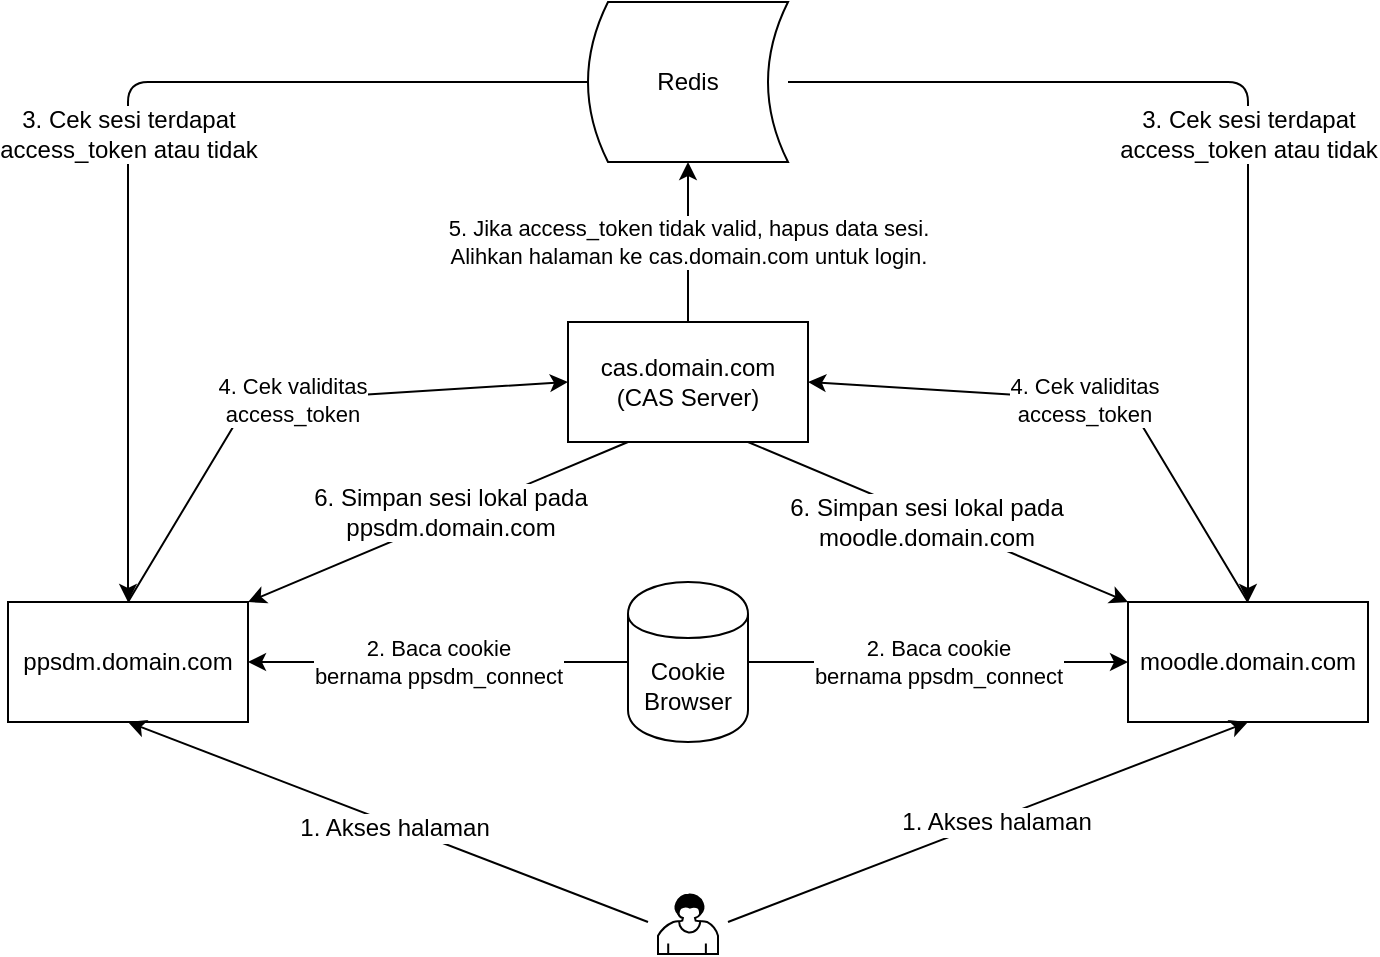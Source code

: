 <mxfile version="12.5.6" type="github">
  <diagram id="2MfJWiws-Kci31_PDs6C" name="Page-1">
    <mxGraphModel dx="946" dy="526" grid="1" gridSize="10" guides="1" tooltips="1" connect="1" arrows="1" fold="1" page="1" pageScale="1" pageWidth="850" pageHeight="1100" math="0" shadow="0">
      <root>
        <mxCell id="0"/>
        <mxCell id="1" parent="0"/>
        <mxCell id="9glC96ykaSKt2d4-Tw0H-1" value="" style="shape=mxgraph.bpmn.user_task;html=1;outlineConnect=0;" parent="1" vertex="1">
          <mxGeometry x="365" y="486" width="30" height="30" as="geometry"/>
        </mxCell>
        <mxCell id="9glC96ykaSKt2d4-Tw0H-3" value="ppsdm.domain.com" style="rounded=0;whiteSpace=wrap;html=1;" parent="1" vertex="1">
          <mxGeometry x="40" y="340" width="120" height="60" as="geometry"/>
        </mxCell>
        <mxCell id="9glC96ykaSKt2d4-Tw0H-4" value="moodle.domain.com" style="rounded=0;whiteSpace=wrap;html=1;" parent="1" vertex="1">
          <mxGeometry x="600" y="340" width="120" height="60" as="geometry"/>
        </mxCell>
        <mxCell id="9glC96ykaSKt2d4-Tw0H-5" value="cas.domain.com&lt;br&gt;(CAS Server)" style="rounded=0;whiteSpace=wrap;html=1;" parent="1" vertex="1">
          <mxGeometry x="320" y="200" width="120" height="60" as="geometry"/>
        </mxCell>
        <mxCell id="9glC96ykaSKt2d4-Tw0H-6" value="Cookie Browser" style="shape=cylinder;whiteSpace=wrap;html=1;boundedLbl=1;backgroundOutline=1;" parent="1" vertex="1">
          <mxGeometry x="350" y="330" width="60" height="80" as="geometry"/>
        </mxCell>
        <mxCell id="9glC96ykaSKt2d4-Tw0H-7" value="" style="endArrow=classic;html=1;entryX=0.5;entryY=1;entryDx=0;entryDy=0;endFill=1;" parent="1" target="9glC96ykaSKt2d4-Tw0H-3" edge="1">
          <mxGeometry width="50" height="50" relative="1" as="geometry">
            <mxPoint x="360" y="500" as="sourcePoint"/>
            <mxPoint x="170" y="530" as="targetPoint"/>
          </mxGeometry>
        </mxCell>
        <mxCell id="9glC96ykaSKt2d4-Tw0H-8" value="1. Akses halaman" style="text;html=1;align=center;verticalAlign=middle;resizable=0;points=[];labelBackgroundColor=#ffffff;" parent="9glC96ykaSKt2d4-Tw0H-7" vertex="1" connectable="0">
          <mxGeometry x="-0.026" y="1" relative="1" as="geometry">
            <mxPoint as="offset"/>
          </mxGeometry>
        </mxCell>
        <mxCell id="9glC96ykaSKt2d4-Tw0H-9" value="" style="endArrow=none;html=1;exitX=0.5;exitY=1;exitDx=0;exitDy=0;verticalAlign=bottom;startArrow=classic;startFill=1;" parent="1" source="9glC96ykaSKt2d4-Tw0H-4" edge="1">
          <mxGeometry width="50" height="50" relative="1" as="geometry">
            <mxPoint x="620" y="550" as="sourcePoint"/>
            <mxPoint x="400" y="500" as="targetPoint"/>
          </mxGeometry>
        </mxCell>
        <mxCell id="9glC96ykaSKt2d4-Tw0H-10" value="1. Akses halaman" style="text;html=1;align=center;verticalAlign=middle;resizable=0;points=[];labelBackgroundColor=#ffffff;" parent="9glC96ykaSKt2d4-Tw0H-9" vertex="1" connectable="0">
          <mxGeometry x="-0.026" y="1" relative="1" as="geometry">
            <mxPoint as="offset"/>
          </mxGeometry>
        </mxCell>
        <mxCell id="9glC96ykaSKt2d4-Tw0H-12" value="Redis" style="shape=dataStorage;whiteSpace=wrap;html=1;" parent="1" vertex="1">
          <mxGeometry x="330" y="40" width="100" height="80" as="geometry"/>
        </mxCell>
        <mxCell id="9glC96ykaSKt2d4-Tw0H-13" value="2. Baca cookie&lt;br&gt;bernama ppsdm_connect" style="endArrow=classic;html=1;exitX=0;exitY=0.5;exitDx=0;exitDy=0;entryX=1;entryY=0.5;entryDx=0;entryDy=0;labelPosition=center;verticalLabelPosition=middle;align=center;verticalAlign=middle;" parent="1" source="9glC96ykaSKt2d4-Tw0H-6" target="9glC96ykaSKt2d4-Tw0H-3" edge="1">
          <mxGeometry width="50" height="50" relative="1" as="geometry">
            <mxPoint x="120" y="580" as="sourcePoint"/>
            <mxPoint x="170" y="530" as="targetPoint"/>
          </mxGeometry>
        </mxCell>
        <mxCell id="9glC96ykaSKt2d4-Tw0H-14" value="" style="endArrow=classic;html=1;exitX=0;exitY=0.5;exitDx=0;exitDy=0;entryX=0.5;entryY=0;entryDx=0;entryDy=0;" parent="1" source="9glC96ykaSKt2d4-Tw0H-12" target="9glC96ykaSKt2d4-Tw0H-3" edge="1">
          <mxGeometry width="50" height="50" relative="1" as="geometry">
            <mxPoint x="40" y="580" as="sourcePoint"/>
            <mxPoint x="90" y="530" as="targetPoint"/>
            <Array as="points">
              <mxPoint x="100" y="80"/>
            </Array>
          </mxGeometry>
        </mxCell>
        <mxCell id="9glC96ykaSKt2d4-Tw0H-15" value="3. Cek sesi terdapat&lt;br&gt;access_token atau tidak" style="text;html=1;align=center;verticalAlign=middle;resizable=0;points=[];labelBackgroundColor=#ffffff;" parent="9glC96ykaSKt2d4-Tw0H-14" vertex="1" connectable="0">
          <mxGeometry x="-0.061" y="26" relative="1" as="geometry">
            <mxPoint x="-26" y="26" as="offset"/>
          </mxGeometry>
        </mxCell>
        <mxCell id="9glC96ykaSKt2d4-Tw0H-16" value="" style="endArrow=classic;html=1;entryX=0.5;entryY=0;entryDx=0;entryDy=0;" parent="1" target="9glC96ykaSKt2d4-Tw0H-4" edge="1">
          <mxGeometry width="50" height="50" relative="1" as="geometry">
            <mxPoint x="430" y="80" as="sourcePoint"/>
            <mxPoint x="110" y="350" as="targetPoint"/>
            <Array as="points">
              <mxPoint x="660" y="80"/>
            </Array>
          </mxGeometry>
        </mxCell>
        <mxCell id="9glC96ykaSKt2d4-Tw0H-17" value="3. Cek sesi terdapat&lt;br&gt;access_token atau tidak" style="text;html=1;align=center;verticalAlign=middle;resizable=0;points=[];labelBackgroundColor=#ffffff;" parent="9glC96ykaSKt2d4-Tw0H-16" vertex="1" connectable="0">
          <mxGeometry x="-0.061" y="26" relative="1" as="geometry">
            <mxPoint x="-26" y="26" as="offset"/>
          </mxGeometry>
        </mxCell>
        <mxCell id="9glC96ykaSKt2d4-Tw0H-18" value="2. Baca cookie&lt;br&gt;bernama ppsdm_connect" style="endArrow=classic;html=1;exitX=1;exitY=0.5;exitDx=0;exitDy=0;entryX=0;entryY=0.5;entryDx=0;entryDy=0;labelPosition=center;verticalLabelPosition=middle;align=center;verticalAlign=middle;" parent="1" source="9glC96ykaSKt2d4-Tw0H-6" target="9glC96ykaSKt2d4-Tw0H-4" edge="1">
          <mxGeometry width="50" height="50" relative="1" as="geometry">
            <mxPoint x="360" y="380" as="sourcePoint"/>
            <mxPoint x="170" y="380" as="targetPoint"/>
          </mxGeometry>
        </mxCell>
        <mxCell id="9glC96ykaSKt2d4-Tw0H-26" value="4. Cek validitas&lt;br&gt;access_token" style="endArrow=classic;html=1;exitX=0.5;exitY=0;exitDx=0;exitDy=0;entryX=0;entryY=0.5;entryDx=0;entryDy=0;" parent="1" source="9glC96ykaSKt2d4-Tw0H-3" target="9glC96ykaSKt2d4-Tw0H-5" edge="1">
          <mxGeometry width="50" height="50" relative="1" as="geometry">
            <mxPoint x="40" y="590" as="sourcePoint"/>
            <mxPoint x="90" y="540" as="targetPoint"/>
            <Array as="points">
              <mxPoint x="160" y="240"/>
            </Array>
          </mxGeometry>
        </mxCell>
        <mxCell id="9glC96ykaSKt2d4-Tw0H-29" value="5. Jika access_token tidak valid, hapus data sesi.&lt;br&gt;Alihkan halaman ke cas.domain.com untuk login." style="endArrow=classic;html=1;exitX=0.5;exitY=0;exitDx=0;exitDy=0;entryX=0.5;entryY=1;entryDx=0;entryDy=0;" parent="1" source="9glC96ykaSKt2d4-Tw0H-5" target="9glC96ykaSKt2d4-Tw0H-12" edge="1">
          <mxGeometry width="50" height="50" relative="1" as="geometry">
            <mxPoint x="20" y="220" as="sourcePoint"/>
            <mxPoint x="70" y="170" as="targetPoint"/>
          </mxGeometry>
        </mxCell>
        <mxCell id="9glC96ykaSKt2d4-Tw0H-31" value="4. Cek validitas&lt;br&gt;access_token" style="endArrow=classic;html=1;entryX=1;entryY=0.5;entryDx=0;entryDy=0;" parent="1" target="9glC96ykaSKt2d4-Tw0H-5" edge="1">
          <mxGeometry width="50" height="50" relative="1" as="geometry">
            <mxPoint x="660" y="340" as="sourcePoint"/>
            <mxPoint x="330" y="240" as="targetPoint"/>
            <Array as="points">
              <mxPoint x="600" y="240"/>
            </Array>
          </mxGeometry>
        </mxCell>
        <mxCell id="RO9evWbtb2PMF3ghpxAB-1" value="" style="endArrow=classic;html=1;exitX=0.25;exitY=1;exitDx=0;exitDy=0;entryX=1;entryY=0;entryDx=0;entryDy=0;" parent="1" source="9glC96ykaSKt2d4-Tw0H-5" target="9glC96ykaSKt2d4-Tw0H-3" edge="1">
          <mxGeometry width="50" height="50" relative="1" as="geometry">
            <mxPoint x="40" y="590" as="sourcePoint"/>
            <mxPoint x="100" y="340" as="targetPoint"/>
          </mxGeometry>
        </mxCell>
        <mxCell id="RO9evWbtb2PMF3ghpxAB-2" value="6. Simpan sesi lokal pada&lt;br&gt;ppsdm.domain.com" style="text;html=1;align=center;verticalAlign=middle;resizable=0;points=[];labelBackgroundColor=#ffffff;" parent="RO9evWbtb2PMF3ghpxAB-1" vertex="1" connectable="0">
          <mxGeometry x="-0.064" y="-3" relative="1" as="geometry">
            <mxPoint x="1" as="offset"/>
          </mxGeometry>
        </mxCell>
        <mxCell id="RO9evWbtb2PMF3ghpxAB-3" value="" style="endArrow=classic;html=1;exitX=0.75;exitY=1;exitDx=0;exitDy=0;entryX=0;entryY=0;entryDx=0;entryDy=0;" parent="1" source="9glC96ykaSKt2d4-Tw0H-5" target="9glC96ykaSKt2d4-Tw0H-4" edge="1">
          <mxGeometry width="50" height="50" relative="1" as="geometry">
            <mxPoint x="360" y="270" as="sourcePoint"/>
            <mxPoint x="170" y="350" as="targetPoint"/>
          </mxGeometry>
        </mxCell>
        <mxCell id="RO9evWbtb2PMF3ghpxAB-4" value="6. Simpan sesi lokal pada&lt;br&gt;moodle.domain.com" style="text;html=1;align=center;verticalAlign=middle;resizable=0;points=[];labelBackgroundColor=#ffffff;" parent="RO9evWbtb2PMF3ghpxAB-3" vertex="1" connectable="0">
          <mxGeometry x="-0.064" y="-3" relative="1" as="geometry">
            <mxPoint x="1" as="offset"/>
          </mxGeometry>
        </mxCell>
      </root>
    </mxGraphModel>
  </diagram>
</mxfile>

